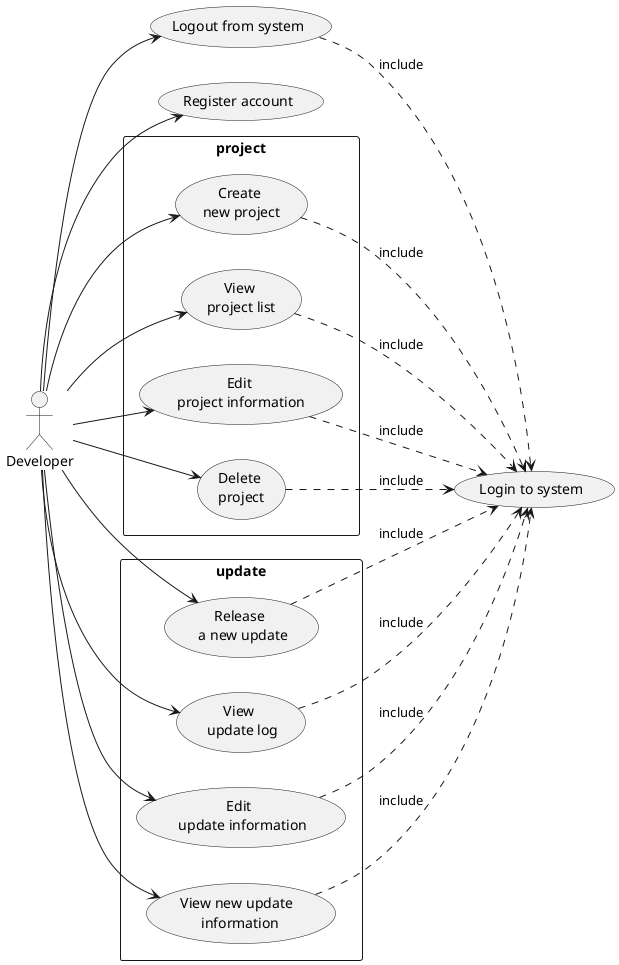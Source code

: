 @startuml usecase
left to right direction

actor Developer as dev

' auth use case
usecase (Login to system) as login
usecase (Logout from system) as logout
usecase (Register account) as register

(logout) ..> login : include

dev-->(register)
dev-->(logout)

' project use case
rectangle project {
  usecase (Create \nnew project) as (create project)
  usecase (View \nproject list) as (list project)
  usecase (Edit \nproject information) as (edit project)
  usecase (Delete \nproject) as (delete project)

  dev-->(create project)
  dev-->(list project)
  dev-->(edit project)
  dev-->(delete project)

  (create project) ..> login : include
  (list project) ..> login : include
  (edit project) ..> login : include
  (delete project) ..> login : include
}

' update use case
rectangle update {
  usecase (Release \n a new update) as (create update)
  usecase (View \n update log) as (list update)
  usecase (Edit \n update information) as (edit update)
  usecase (View new update \n information) as (latest update)

  (create update) ..> login : include
  (list update) ..> login : include
  (edit update) ..> login : include
  (latest update) ..> login : include

  dev-->(create update)
  dev-->(list update)
  dev-->(edit update)
  dev-->(latest update)
}

@enduml
